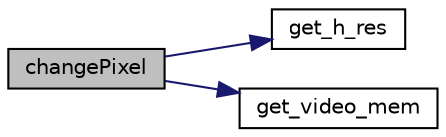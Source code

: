 digraph "changePixel"
{
 // INTERACTIVE_SVG=YES
 // LATEX_PDF_SIZE
  bgcolor="transparent";
  edge [fontname="Helvetica",fontsize="10",labelfontname="Helvetica",labelfontsize="10"];
  node [fontname="Helvetica",fontsize="10",shape=record];
  rankdir="LR";
  Node0 [label="changePixel",height=0.2,width=0.4,color="black", fillcolor="grey75", style="filled", fontcolor="black",tooltip="set pixel color to a position on the screen"];
  Node0 -> Node1 [color="midnightblue",fontsize="10",style="solid",fontname="Helvetica"];
  Node1 [label="get_h_res",height=0.2,width=0.4,color="black",URL="$group__video.html#ga3456b8539e4326dd13cbfc4f81b609f1",tooltip=" "];
  Node0 -> Node2 [color="midnightblue",fontsize="10",style="solid",fontname="Helvetica"];
  Node2 [label="get_video_mem",height=0.2,width=0.4,color="black",URL="$group__video.html#ga1d04069f4e8b1556a7a1ed2cd95bfdea",tooltip=" "];
}
